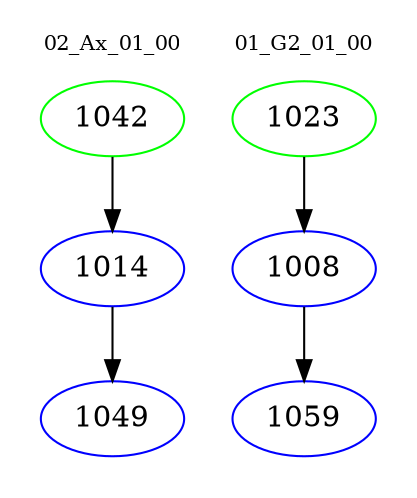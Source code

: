 digraph{
subgraph cluster_0 {
color = white
label = "02_Ax_01_00";
fontsize=10;
T0_1042 [label="1042", color="green"]
T0_1042 -> T0_1014 [color="black"]
T0_1014 [label="1014", color="blue"]
T0_1014 -> T0_1049 [color="black"]
T0_1049 [label="1049", color="blue"]
}
subgraph cluster_1 {
color = white
label = "01_G2_01_00";
fontsize=10;
T1_1023 [label="1023", color="green"]
T1_1023 -> T1_1008 [color="black"]
T1_1008 [label="1008", color="blue"]
T1_1008 -> T1_1059 [color="black"]
T1_1059 [label="1059", color="blue"]
}
}

